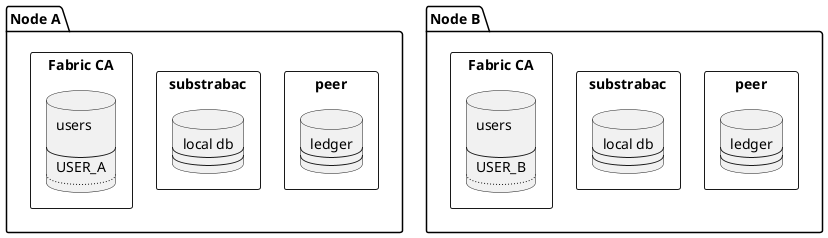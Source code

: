 @startuml

skinparam shadowing false

package "Node A" {
  rectangle "peer" as peerA {
    database ledgerA [
      ledger
      ----
      ----
    ]
  }
  rectangle "substrabac" as substrabacA {
    database localdbA [
      local db
      ----
      ----
    ]
  }
  rectangle "Fabric CA" as fcaA {
    database usersA [
      users

      ----
      USER_A
      ....
    ]
  }
}

package "Node B" {
   rectangle "peer" as peerB {
    database ledgerB [
      ledger
      ----
      ----
    ]
  }
  rectangle "substrabac" as substrabacB {
    database localdbB [
      local db
      ----
      ----
    ]
  }
  rectangle "Fabric CA" as fcaB {
    database usersB [
      users

      ----
      USER_B
      ....
    ]
  }
}
@enduml
